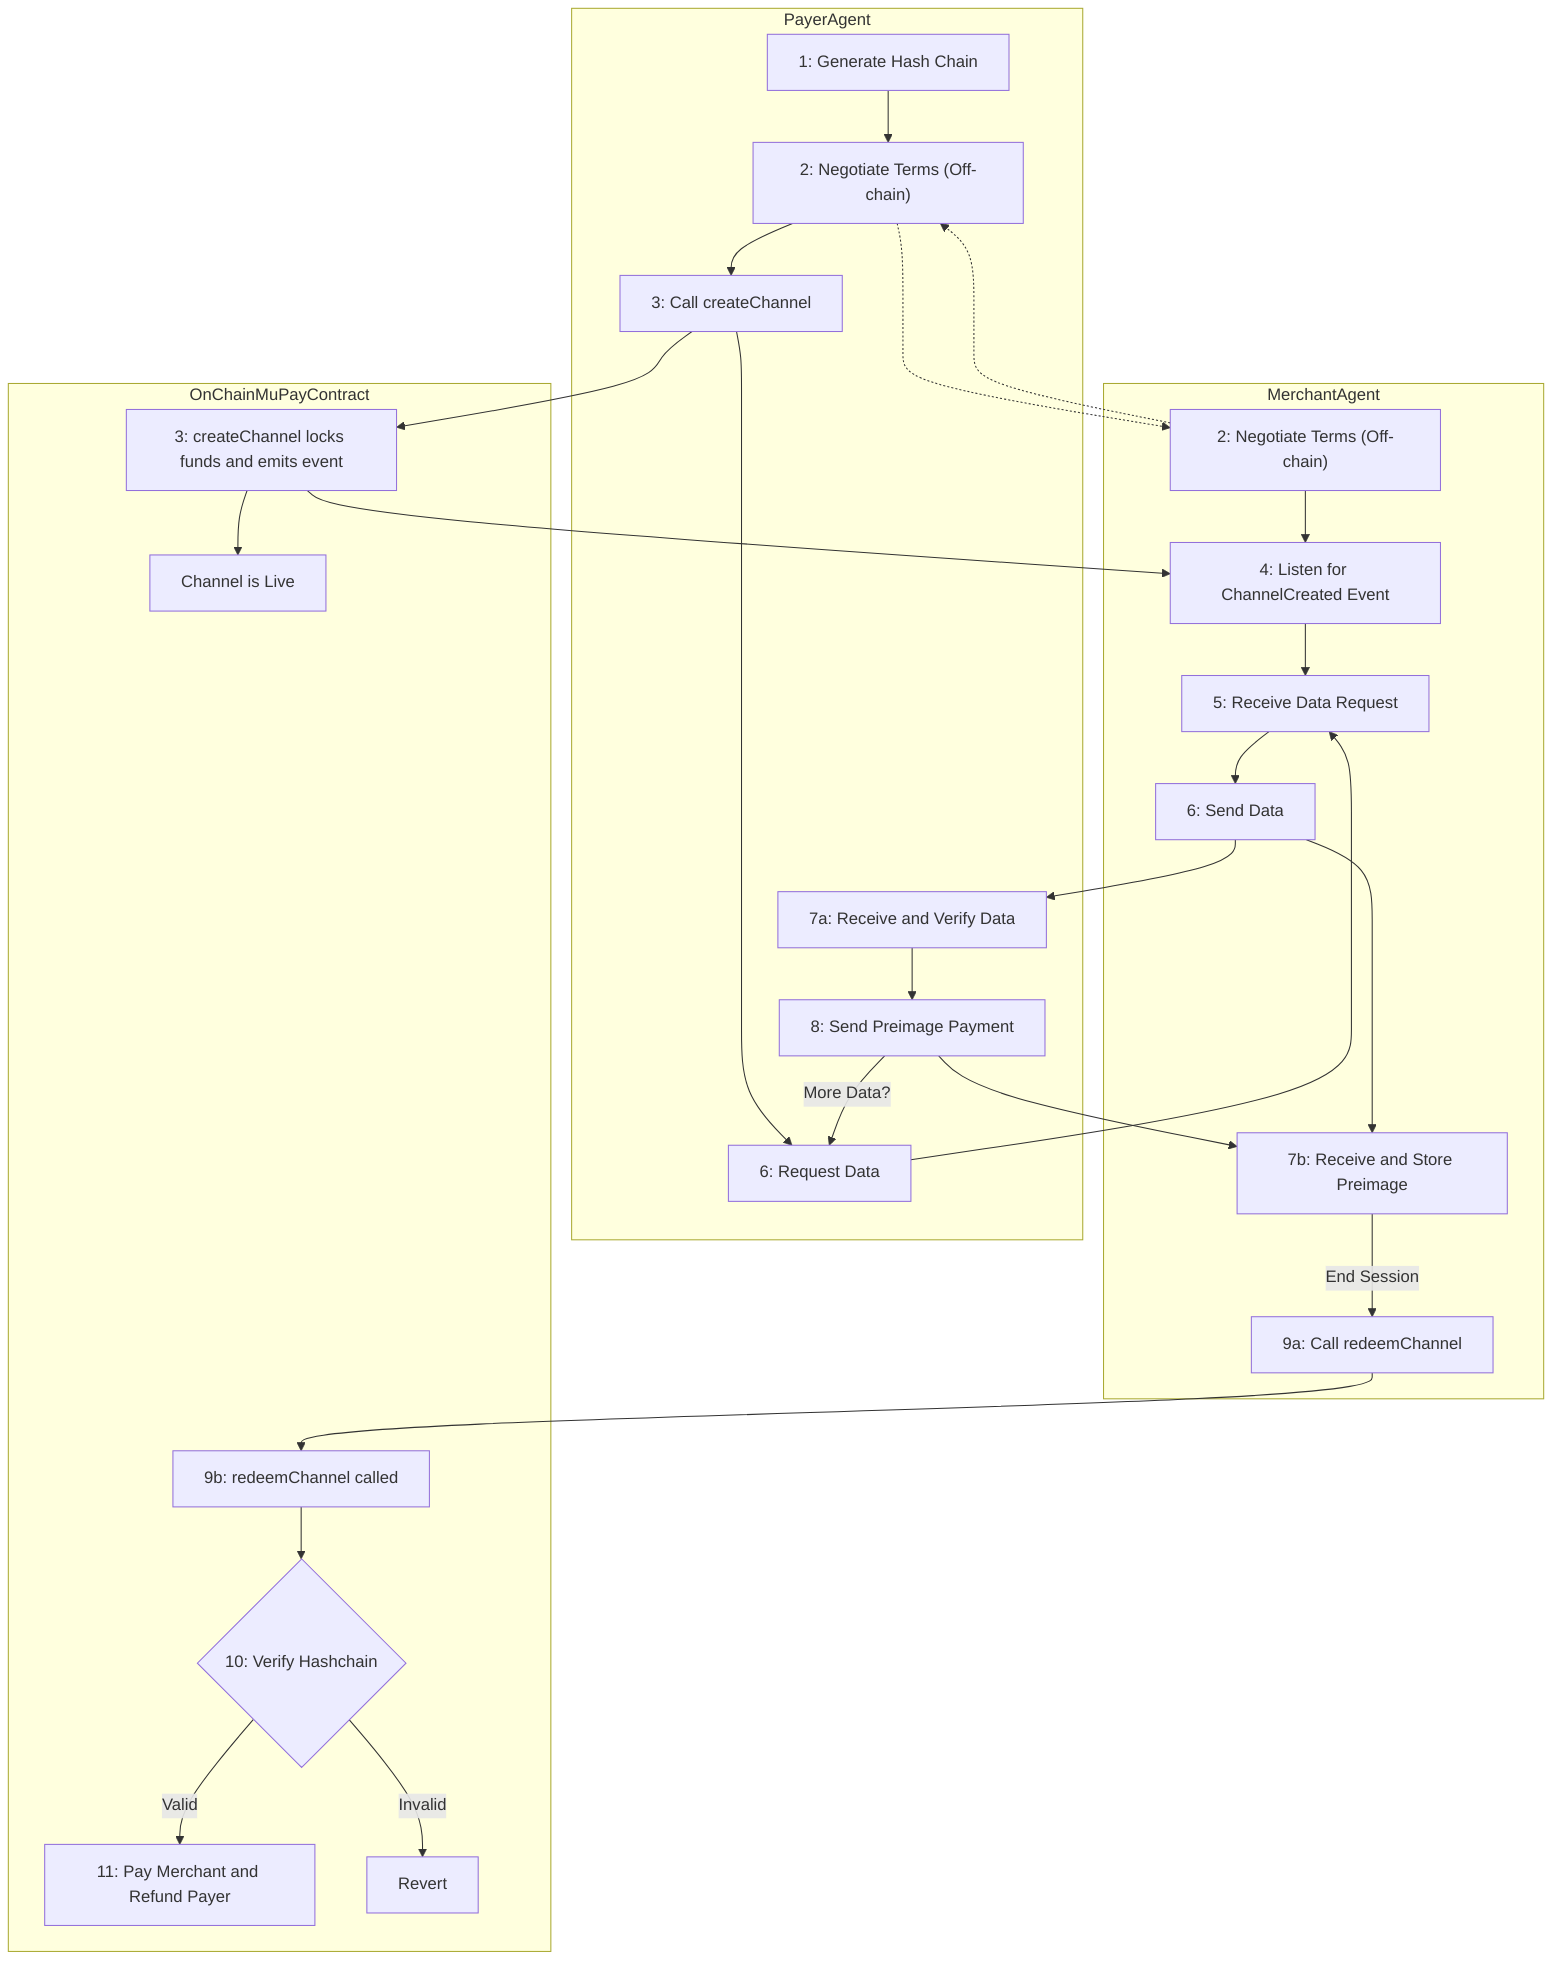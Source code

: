 flowchart TD

  subgraph PayerAgent
    A1["1: Generate Hash Chain"]
    A2["2: Negotiate Terms (Off-chain)"]
    A3["3: Call createChannel"]
    L1["6: Request Data"]
    L2["7a: Receive and Verify Data"]
    L3["8: Send Preimage Payment"]
  end

  subgraph MerchantAgent
    B1["2: Negotiate Terms (Off-chain)"]
    B2["4: Listen for ChannelCreated Event"]
    M1["5: Receive Data Request"]
    M2["6: Send Data"]
    M3["7b: Receive and Store Preimage"]
    R1["9a: Call redeemChannel"]
  end

  subgraph OnChainMuPayContract
    C1["3: createChannel locks funds and emits event"]
    C2["Channel is Live"]
    S1["9b: redeemChannel called"]
    S2{"10: Verify Hashchain"}
    S3["11: Pay Merchant and Refund Payer"]
    S4["Revert"]
  end

  A1 --> A2
  A2 -.-> B1
  B1 -.-> A2
  A2 --> A3
  A3 --> L1
  L2 --> L3
  L3 -- "More Data?" --> L1

  B1 --> B2
  B2 --> M1
  M1 --> M2
  M2 --> M3
  M3 -- "End Session" --> R1

  C1 --> C2
  S1 --> S2
  S2 -- "Valid" --> S3
  S2 -- "Invalid" --> S4

  %% Inter-Agent and Contract Connections
  A3 --> C1
  C1 --> B2
  L1 --> M1
  M2 --> L2
  L3 --> M3
  R1 --> S1